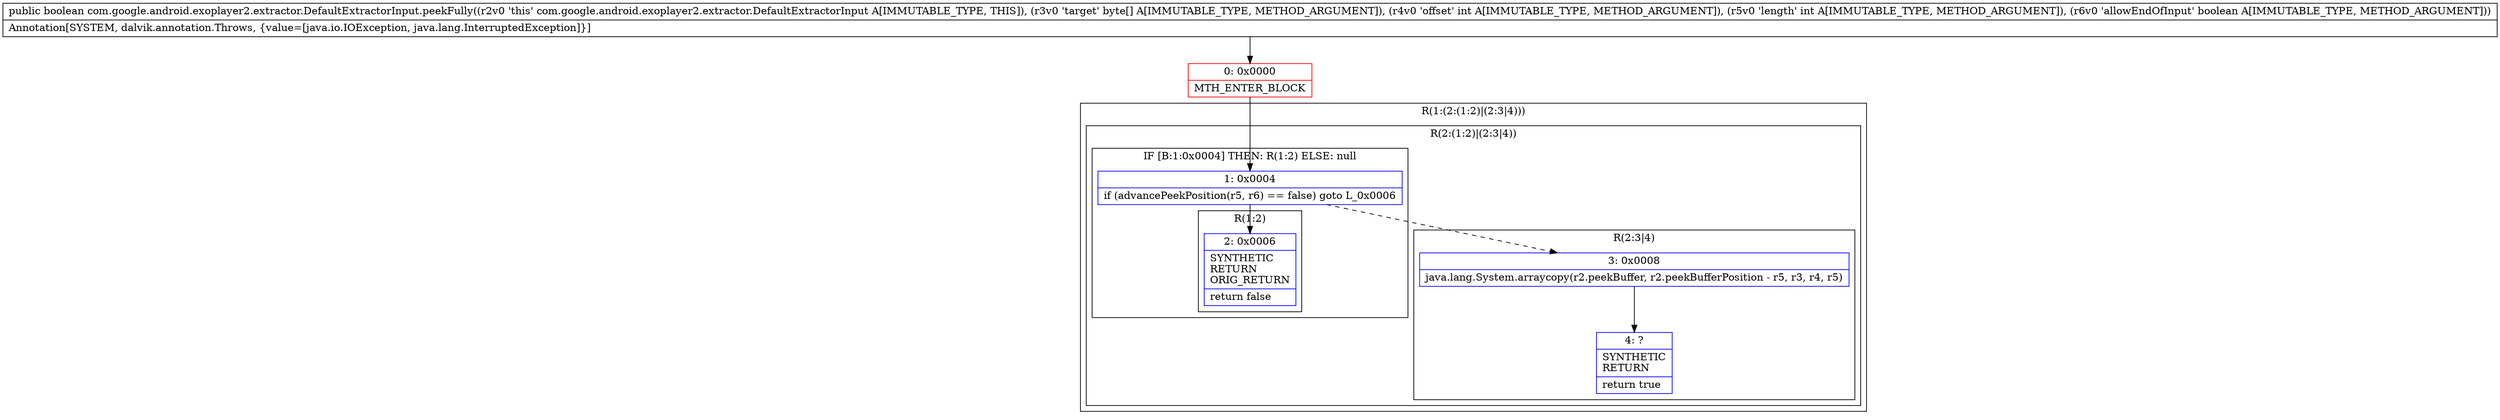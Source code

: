 digraph "CFG forcom.google.android.exoplayer2.extractor.DefaultExtractorInput.peekFully([BIIZ)Z" {
subgraph cluster_Region_2094179010 {
label = "R(1:(2:(1:2)|(2:3|4)))";
node [shape=record,color=blue];
subgraph cluster_Region_166842821 {
label = "R(2:(1:2)|(2:3|4))";
node [shape=record,color=blue];
subgraph cluster_IfRegion_1531486619 {
label = "IF [B:1:0x0004] THEN: R(1:2) ELSE: null";
node [shape=record,color=blue];
Node_1 [shape=record,label="{1\:\ 0x0004|if (advancePeekPosition(r5, r6) == false) goto L_0x0006\l}"];
subgraph cluster_Region_705552963 {
label = "R(1:2)";
node [shape=record,color=blue];
Node_2 [shape=record,label="{2\:\ 0x0006|SYNTHETIC\lRETURN\lORIG_RETURN\l|return false\l}"];
}
}
subgraph cluster_Region_1126207858 {
label = "R(2:3|4)";
node [shape=record,color=blue];
Node_3 [shape=record,label="{3\:\ 0x0008|java.lang.System.arraycopy(r2.peekBuffer, r2.peekBufferPosition \- r5, r3, r4, r5)\l}"];
Node_4 [shape=record,label="{4\:\ ?|SYNTHETIC\lRETURN\l|return true\l}"];
}
}
}
Node_0 [shape=record,color=red,label="{0\:\ 0x0000|MTH_ENTER_BLOCK\l}"];
MethodNode[shape=record,label="{public boolean com.google.android.exoplayer2.extractor.DefaultExtractorInput.peekFully((r2v0 'this' com.google.android.exoplayer2.extractor.DefaultExtractorInput A[IMMUTABLE_TYPE, THIS]), (r3v0 'target' byte[] A[IMMUTABLE_TYPE, METHOD_ARGUMENT]), (r4v0 'offset' int A[IMMUTABLE_TYPE, METHOD_ARGUMENT]), (r5v0 'length' int A[IMMUTABLE_TYPE, METHOD_ARGUMENT]), (r6v0 'allowEndOfInput' boolean A[IMMUTABLE_TYPE, METHOD_ARGUMENT]))  | Annotation[SYSTEM, dalvik.annotation.Throws, \{value=[java.io.IOException, java.lang.InterruptedException]\}]\l}"];
MethodNode -> Node_0;
Node_1 -> Node_2;
Node_1 -> Node_3[style=dashed];
Node_3 -> Node_4;
Node_0 -> Node_1;
}

